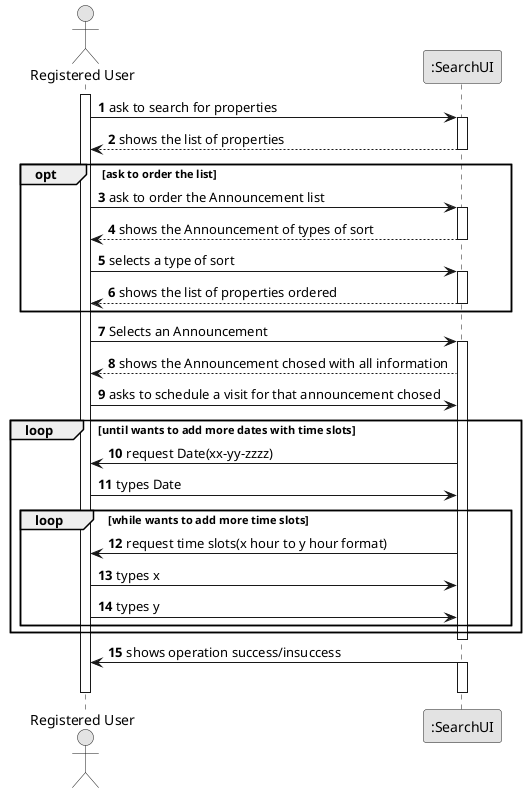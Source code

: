 @startuml
skinparam monochrome true
skinparam packageStyle rectangle
skinparam shadowing false

autonumber

'hide footbox
actor "Registered User" as user
participant ":SearchUI" as UI



activate user
            user -> UI : ask to search for properties
            activate UI
            UI --> user: shows the list of properties
            deactivate UI

            opt ask to order the list
                user -> UI : ask to order the Announcement list
                activate UI
                        UI-->user: shows the Announcement of types of sort
                        deactivate
                        user->UI:selects a type of sort
                        activate UI


                UI --> user: shows the list of properties ordered
                deactivate UI
            end

            user -> UI : Selects an Announcement
            activate UI

            UI --> user: shows the Announcement chosed with all information


            user -> UI : asks to schedule a visit for that announcement chosed
            loop until wants to add more dates with time slots
            UI -> user : request Date(xx-yy-zzzz)
            user-> UI : types Date
            loop while wants to add more time slots
                UI-> user : request time slots(x hour to y hour format)
                user -> UI : types x
                user -> UI : types y
                end
            end
                    deactivate UI

                        UI -> user : shows operation success/insuccess
                    activate UI
                    deactivate UI
deactivate user

@enduml

